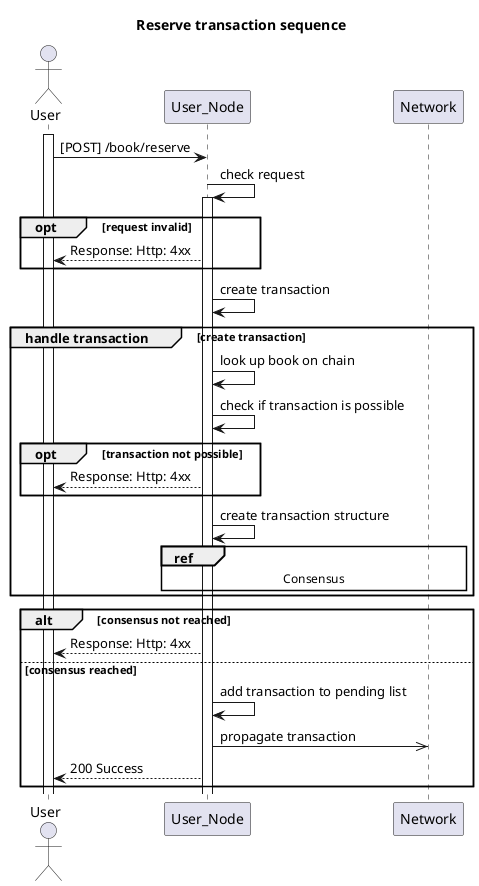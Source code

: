 @startuml
title Reserve transaction sequence 
actor User
participant User_Node 
participant Network

activate User
User -> User_Node: [POST] /book/reserve 
User_Node ->  User_Node: check request 
activate User_Node

opt request invalid  
User_Node --> User: Response: Http: 4xx  
end

User_Node -> User_Node: create transaction

group handle transaction [create transaction]
User_Node -> User_Node: look up book on chain
User_Node -> User_Node: check if transaction is possible
opt transaction not possible 
User_Node --> User: Response: Http: 4xx
end

User_Node -> User_Node: create transaction structure

ref over User_Node, Network: Consensus
end

alt consensus not reached
User_Node --> User: Response: Http: 4xx
else consensus reached
User_Node -> User_Node: add transaction to pending list
User_Node ->> Network: propagate transaction
User_Node --> User: 200 Success
end

@enduml

@startuml
title Consensus sequence 
participant User_Node
participant Network

[->User_Node: new transaciton
activate User_Node
User_Node -> User_Node: select validators
note over User_Node: select [n] unique validators \namong known nodes \nand verify they are up 
loop for each validator
note over User_Node: select [n] unique validators \namong known nodes \nand verify they are up 
User_Node ->> Network: send signed transaction
activate Network
Network -> Network: verify transaction data 
Network -> Network: validate author signature
alt transaction invalid 
Network -->> User_Node: invalid response
else transaction valid
Network -> Network: Sign Transaction
Network -->> User_Node: send signed \ntransaction back
deactivate Network
end
User_Node -> User_Node: count signed responses
opt byzantine consensus reached
' note over User_Node: until byzantine consensus reached
User_Node -->[ : Consensus reached

end

end

opt Not enough valid responses
User_Node -->[ : Consensus not reached 
end 

@enduml

@startuml
title New block sequence 
participant User_Node
participant Network

[-> User_Node: Mine block request
activate User_Node

User_Node -> User_Node: try replacing chain
activate User_Node
loop for each known node
    User_Node -> Network: get full chain
    activate Network
    Network ->> User_Node: chain 
    deactivate Network

    opt other node length > User node length
        User_Node -> User_Node: replace own chain
    end
end
deactivate User_Node

opt connection to all nodes failed
    User_Node ->>[ : Mine failed \ncannot verify chain integrity

end
User_Node -> User_Node: create new block
User_Node -> User_Node: propagate updated chain
activate User_Node

loop for each known node
    User_Node --> Network: Request: GET: /chain/replace 
    activate Network
    Network -> Network: try replacing chain 
    Network -->> User_Node: chain replaced
    deactivate Network

    User_Node -> User_Node: successful request +1
end

alt succesful request = known nodes
    User_Node ->>[ : Mine success
else succesful request != known nodes
    User_Node ->>[ : Mine failed \nbut propagation failed
end

deactivate User_Node
deactivate User_Node

@enduml